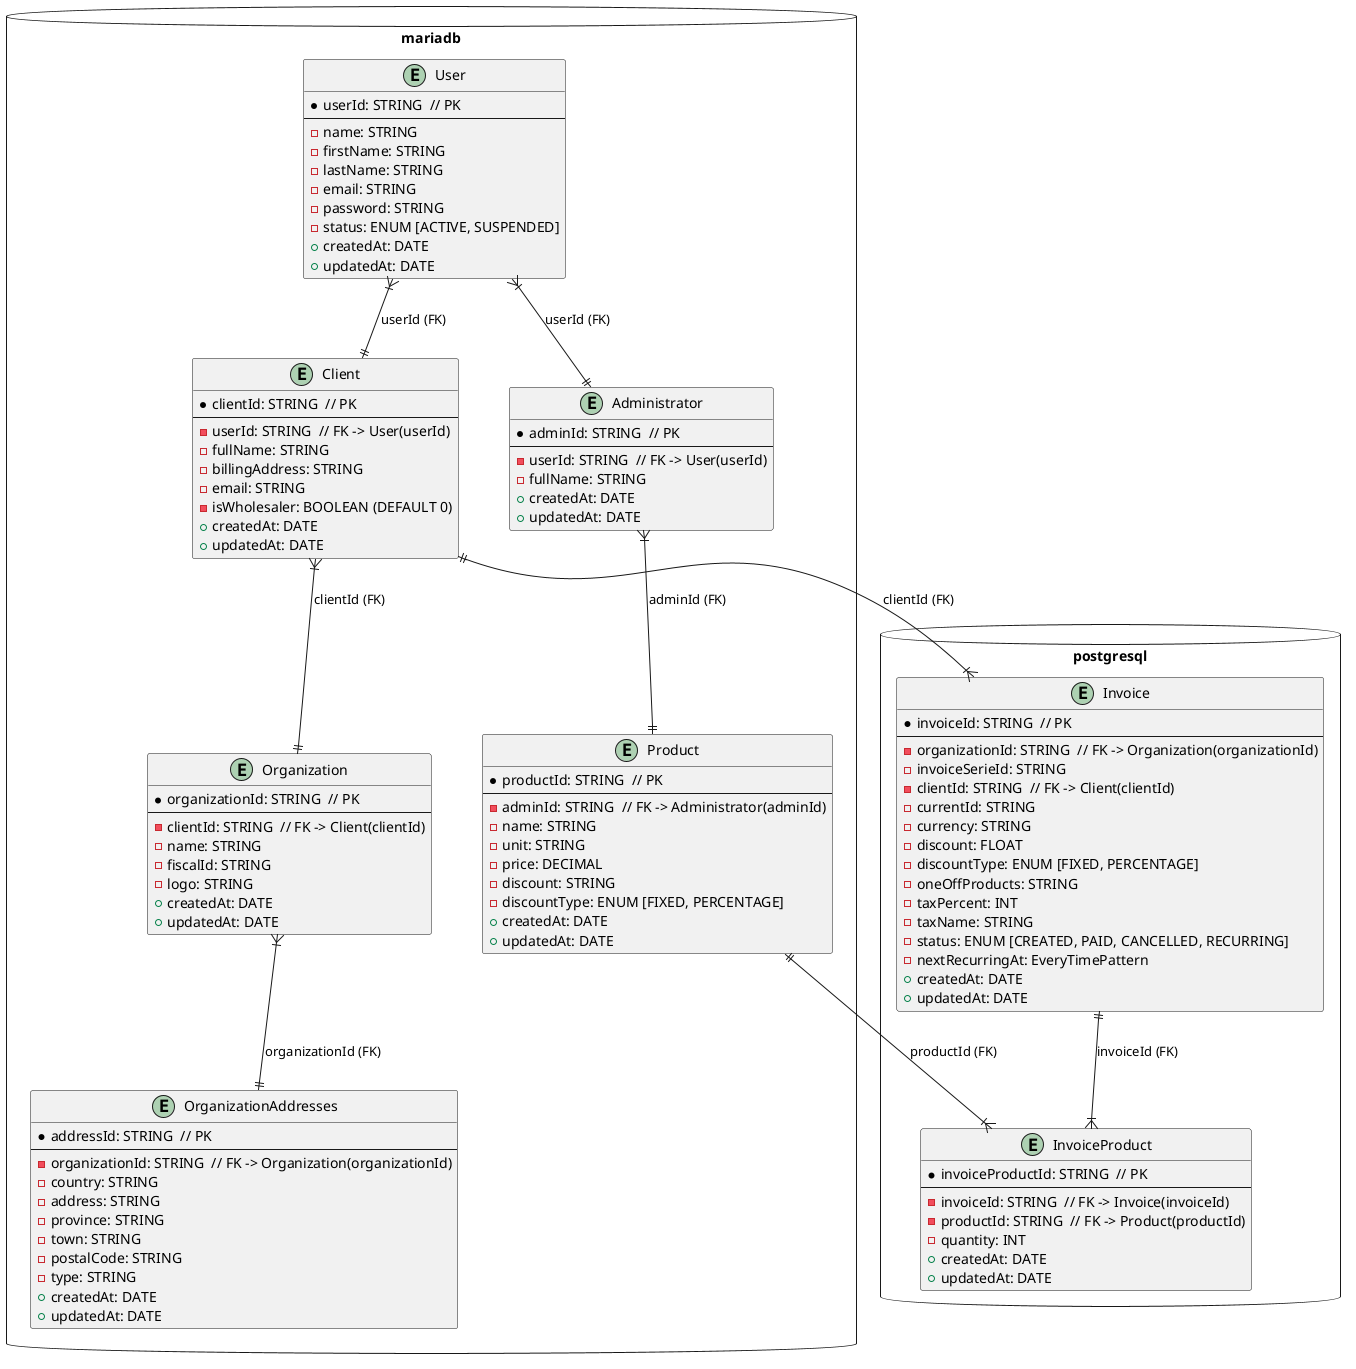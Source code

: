 @startuml

' Dirección vertical (de arriba a abajo)
top to bottom direction

skinparam entityPadding 20
skinparam entityFontSize 14

' Paquete bussiness (Base de datos MariaDB)
database mariadb {
    together {
        entity Administrator {
        * adminId: STRING  // PK
        --
        - userId: STRING  // FK -> User(userId)
        - fullName: STRING
        + createdAt: DATE
        + updatedAt: DATE
        }

        entity Product {
            * productId: STRING  // PK
            --
            - adminId: STRING  // FK -> Administrator(adminId)
            - name: STRING
            - unit: STRING
            - price: DECIMAL
            - discount: STRING
            - discountType: ENUM [FIXED, PERCENTAGE]
            + createdAt: DATE
            + updatedAt: DATE
        }
    }

    entity User {
        * userId: STRING  // PK
        --
        - name: STRING
        - firstName: STRING
        - lastName: STRING
        - email: STRING
        - password: STRING
        - status: ENUM [ACTIVE, SUSPENDED]
        + createdAt: DATE
        + updatedAt: DATE
    }

    together {
        entity OrganizationAddresses {
            * addressId: STRING  // PK
            --
            - organizationId: STRING  // FK -> Organization(organizationId)
            - country: STRING
            - address: STRING
            - province: STRING
            - town: STRING
            - postalCode: STRING
            - type: STRING
            + createdAt: DATE
            + updatedAt: DATE
        }

        entity Organization {
            * organizationId: STRING  // PK
            --
            - clientId: STRING  // FK -> Client(clientId)
            - name: STRING
            - fiscalId: STRING
            - logo: STRING
            + createdAt: DATE
            + updatedAt: DATE
        }

        entity Client {
            * clientId: STRING  // PK
            --
            - userId: STRING  // FK -> User(userId)
            - fullName: STRING
            - billingAddress: STRING
            - email: STRING
            - isWholesaler: BOOLEAN (DEFAULT 0)
            + createdAt: DATE
            + updatedAt: DATE
        }
    }
}

' Paquete invoices (Base de datos PostgreSQL)
database postgresql {

    entity InvoiceProduct {
        * invoiceProductId: STRING  // PK
        --
        - invoiceId: STRING  // FK -> Invoice(invoiceId)
        - productId: STRING  // FK -> Product(productId)
        - quantity: INT
        + createdAt: DATE
        + updatedAt: DATE
    }

    entity Invoice {
        * invoiceId: STRING  // PK
        --
        - organizationId: STRING  // FK -> Organization(organizationId)
        - invoiceSerieId: STRING
        - clientId: STRING  // FK -> Client(clientId)
        - currentId: STRING
        - currency: STRING
        - discount: FLOAT
        - discountType: ENUM [FIXED, PERCENTAGE]
        - oneOffProducts: STRING
        - taxPercent: INT
        - taxName: STRING
        - status: ENUM [CREATED, PAID, CANCELLED, RECURRING]
        - nextRecurringAt: EveryTimePattern
        + createdAt: DATE
        + updatedAt: DATE
    }
}

' Relaciones de base de datos entre tablas
User }|--|| Client : "userId (FK)"
User }|--|| Administrator : "userId (FK)"
Administrator }|--|| Product : "adminId (FK)"

Client }|--|| Organization : "clientId (FK)"
Client ||--|{ Invoice : "clientId (FK)"

Organization }|--|| OrganizationAddresses : "organizationId (FK)"

Invoice ||--|{ InvoiceProduct : "invoiceId (FK)"
InvoiceProduct }|--|| Product : "productId (FK)" 

@enduml
